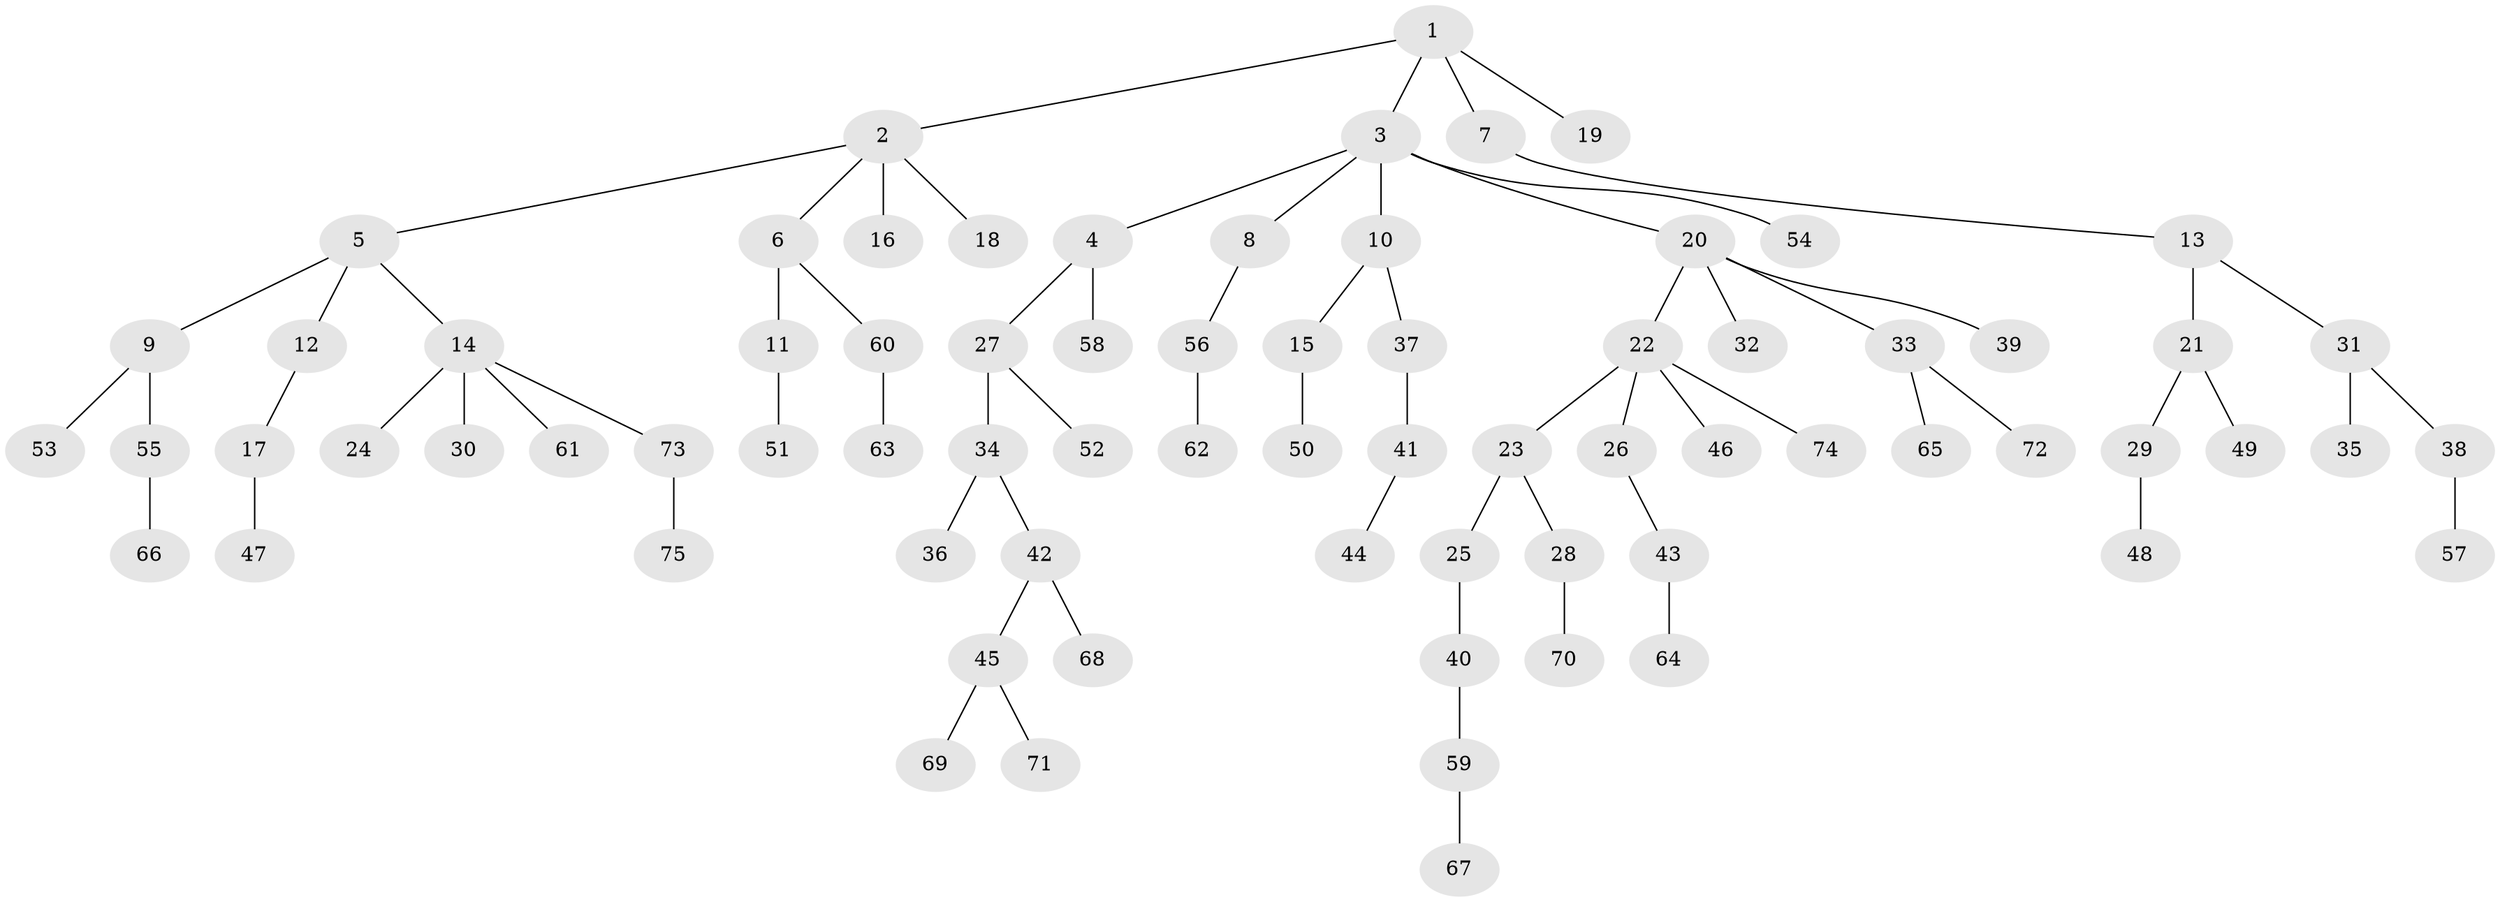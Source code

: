 // Generated by graph-tools (version 1.1) at 2025/11/02/27/25 16:11:27]
// undirected, 75 vertices, 74 edges
graph export_dot {
graph [start="1"]
  node [color=gray90,style=filled];
  1;
  2;
  3;
  4;
  5;
  6;
  7;
  8;
  9;
  10;
  11;
  12;
  13;
  14;
  15;
  16;
  17;
  18;
  19;
  20;
  21;
  22;
  23;
  24;
  25;
  26;
  27;
  28;
  29;
  30;
  31;
  32;
  33;
  34;
  35;
  36;
  37;
  38;
  39;
  40;
  41;
  42;
  43;
  44;
  45;
  46;
  47;
  48;
  49;
  50;
  51;
  52;
  53;
  54;
  55;
  56;
  57;
  58;
  59;
  60;
  61;
  62;
  63;
  64;
  65;
  66;
  67;
  68;
  69;
  70;
  71;
  72;
  73;
  74;
  75;
  1 -- 2;
  1 -- 3;
  1 -- 7;
  1 -- 19;
  2 -- 5;
  2 -- 6;
  2 -- 16;
  2 -- 18;
  3 -- 4;
  3 -- 8;
  3 -- 10;
  3 -- 20;
  3 -- 54;
  4 -- 27;
  4 -- 58;
  5 -- 9;
  5 -- 12;
  5 -- 14;
  6 -- 11;
  6 -- 60;
  7 -- 13;
  8 -- 56;
  9 -- 53;
  9 -- 55;
  10 -- 15;
  10 -- 37;
  11 -- 51;
  12 -- 17;
  13 -- 21;
  13 -- 31;
  14 -- 24;
  14 -- 30;
  14 -- 61;
  14 -- 73;
  15 -- 50;
  17 -- 47;
  20 -- 22;
  20 -- 32;
  20 -- 33;
  20 -- 39;
  21 -- 29;
  21 -- 49;
  22 -- 23;
  22 -- 26;
  22 -- 46;
  22 -- 74;
  23 -- 25;
  23 -- 28;
  25 -- 40;
  26 -- 43;
  27 -- 34;
  27 -- 52;
  28 -- 70;
  29 -- 48;
  31 -- 35;
  31 -- 38;
  33 -- 65;
  33 -- 72;
  34 -- 36;
  34 -- 42;
  37 -- 41;
  38 -- 57;
  40 -- 59;
  41 -- 44;
  42 -- 45;
  42 -- 68;
  43 -- 64;
  45 -- 69;
  45 -- 71;
  55 -- 66;
  56 -- 62;
  59 -- 67;
  60 -- 63;
  73 -- 75;
}
